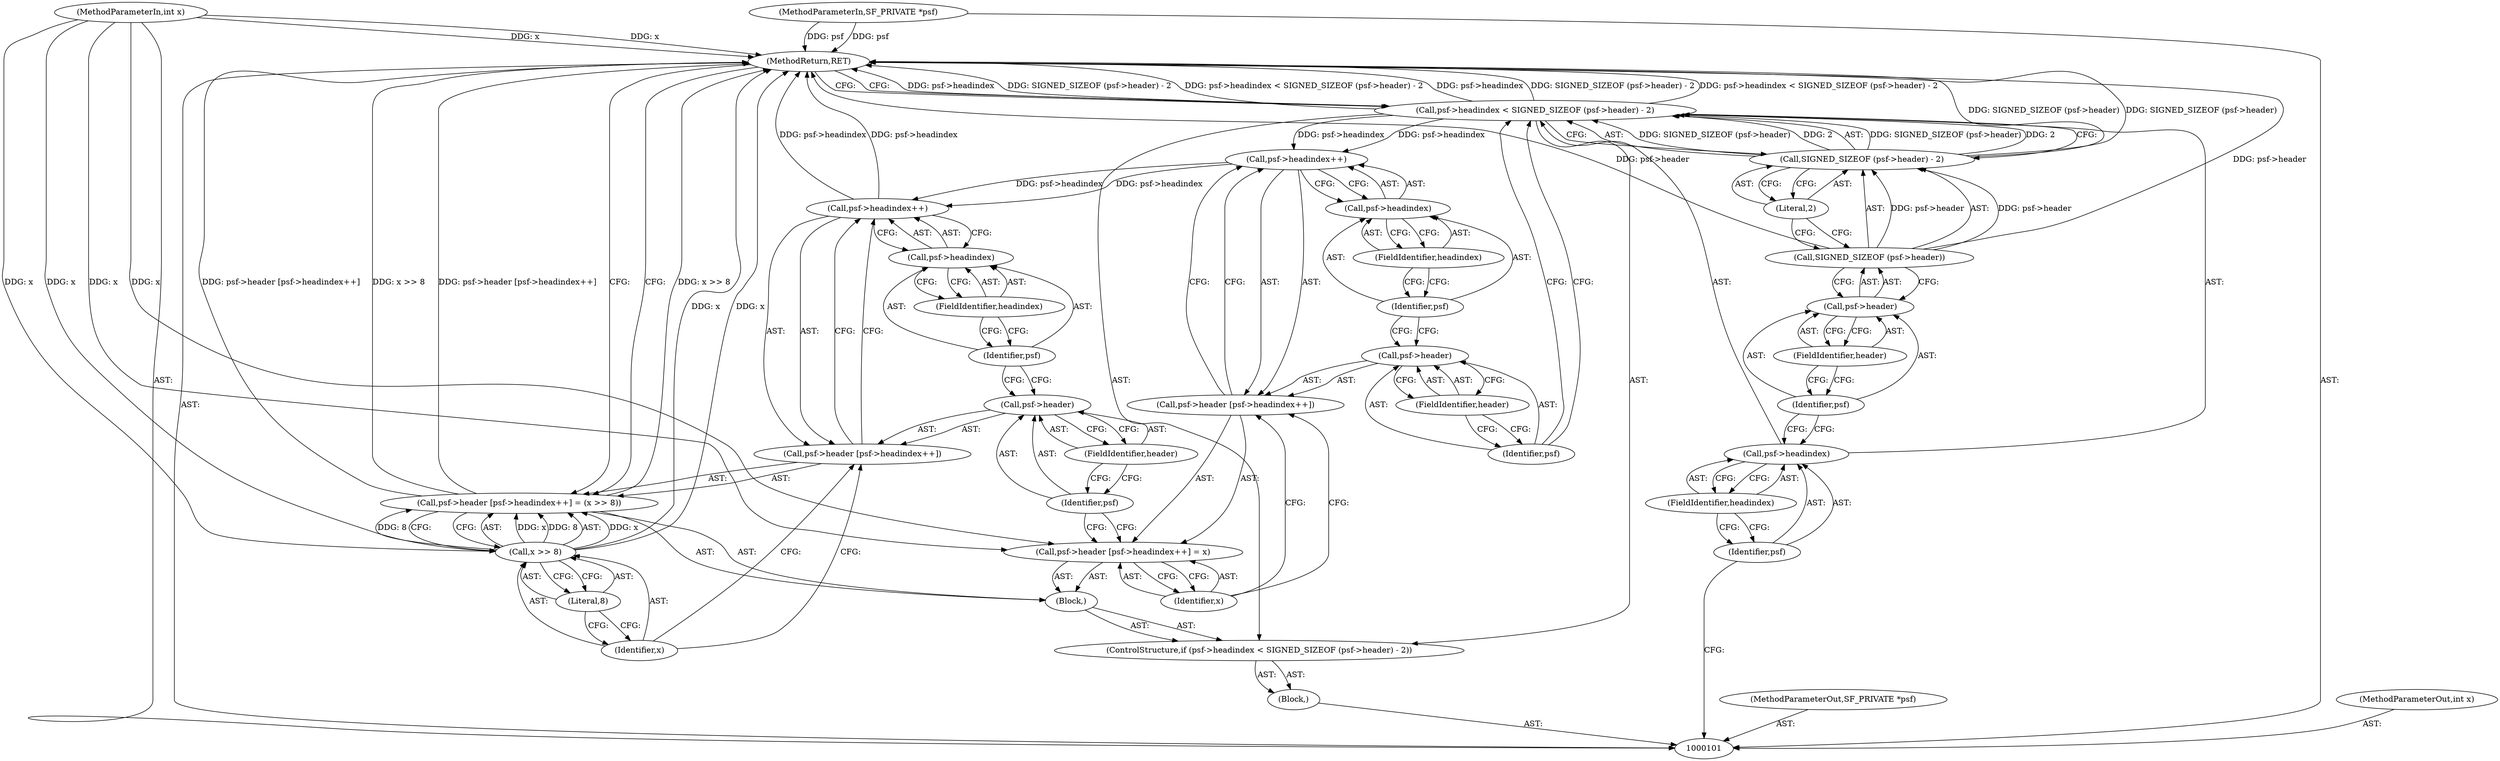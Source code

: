 digraph "1_libsndfile_708e996c87c5fae77b104ccfeb8f6db784c32074_10" {
"1000139" [label="(MethodReturn,RET)"];
"1000102" [label="(MethodParameterIn,SF_PRIVATE *psf)"];
"1000182" [label="(MethodParameterOut,SF_PRIVATE *psf)"];
"1000103" [label="(MethodParameterIn,int x)"];
"1000183" [label="(MethodParameterOut,int x)"];
"1000104" [label="(Block,)"];
"1000105" [label="(ControlStructure,if (psf->headindex < SIGNED_SIZEOF (psf->header) - 2))"];
"1000109" [label="(FieldIdentifier,headindex)"];
"1000110" [label="(Call,SIGNED_SIZEOF (psf->header) - 2)"];
"1000111" [label="(Call,SIGNED_SIZEOF (psf->header))"];
"1000112" [label="(Call,psf->header)"];
"1000113" [label="(Identifier,psf)"];
"1000114" [label="(FieldIdentifier,header)"];
"1000106" [label="(Call,psf->headindex < SIGNED_SIZEOF (psf->header) - 2)"];
"1000107" [label="(Call,psf->headindex)"];
"1000108" [label="(Identifier,psf)"];
"1000115" [label="(Literal,2)"];
"1000116" [label="(Block,)"];
"1000122" [label="(Call,psf->headindex++)"];
"1000123" [label="(Call,psf->headindex)"];
"1000124" [label="(Identifier,psf)"];
"1000125" [label="(FieldIdentifier,headindex)"];
"1000117" [label="(Call,psf->header [psf->headindex++] = x)"];
"1000118" [label="(Call,psf->header [psf->headindex++])"];
"1000119" [label="(Call,psf->header)"];
"1000120" [label="(Identifier,psf)"];
"1000126" [label="(Identifier,x)"];
"1000121" [label="(FieldIdentifier,header)"];
"1000132" [label="(Call,psf->headindex++)"];
"1000133" [label="(Call,psf->headindex)"];
"1000134" [label="(Identifier,psf)"];
"1000127" [label="(Call,psf->header [psf->headindex++] = (x >> 8))"];
"1000128" [label="(Call,psf->header [psf->headindex++])"];
"1000129" [label="(Call,psf->header)"];
"1000130" [label="(Identifier,psf)"];
"1000135" [label="(FieldIdentifier,headindex)"];
"1000136" [label="(Call,x >> 8)"];
"1000137" [label="(Identifier,x)"];
"1000138" [label="(Literal,8)"];
"1000131" [label="(FieldIdentifier,header)"];
"1000139" -> "1000101"  [label="AST: "];
"1000139" -> "1000127"  [label="CFG: "];
"1000139" -> "1000106"  [label="CFG: "];
"1000106" -> "1000139"  [label="DDG: psf->headindex"];
"1000106" -> "1000139"  [label="DDG: SIGNED_SIZEOF (psf->header) - 2"];
"1000106" -> "1000139"  [label="DDG: psf->headindex < SIGNED_SIZEOF (psf->header) - 2"];
"1000103" -> "1000139"  [label="DDG: x"];
"1000127" -> "1000139"  [label="DDG: x >> 8"];
"1000127" -> "1000139"  [label="DDG: psf->header [psf->headindex++]"];
"1000110" -> "1000139"  [label="DDG: SIGNED_SIZEOF (psf->header)"];
"1000132" -> "1000139"  [label="DDG: psf->headindex"];
"1000102" -> "1000139"  [label="DDG: psf"];
"1000111" -> "1000139"  [label="DDG: psf->header"];
"1000136" -> "1000139"  [label="DDG: x"];
"1000102" -> "1000101"  [label="AST: "];
"1000102" -> "1000139"  [label="DDG: psf"];
"1000182" -> "1000101"  [label="AST: "];
"1000103" -> "1000101"  [label="AST: "];
"1000103" -> "1000139"  [label="DDG: x"];
"1000103" -> "1000117"  [label="DDG: x"];
"1000103" -> "1000136"  [label="DDG: x"];
"1000183" -> "1000101"  [label="AST: "];
"1000104" -> "1000101"  [label="AST: "];
"1000105" -> "1000104"  [label="AST: "];
"1000105" -> "1000104"  [label="AST: "];
"1000106" -> "1000105"  [label="AST: "];
"1000116" -> "1000105"  [label="AST: "];
"1000109" -> "1000107"  [label="AST: "];
"1000109" -> "1000108"  [label="CFG: "];
"1000107" -> "1000109"  [label="CFG: "];
"1000110" -> "1000106"  [label="AST: "];
"1000110" -> "1000115"  [label="CFG: "];
"1000111" -> "1000110"  [label="AST: "];
"1000115" -> "1000110"  [label="AST: "];
"1000106" -> "1000110"  [label="CFG: "];
"1000110" -> "1000139"  [label="DDG: SIGNED_SIZEOF (psf->header)"];
"1000110" -> "1000106"  [label="DDG: SIGNED_SIZEOF (psf->header)"];
"1000110" -> "1000106"  [label="DDG: 2"];
"1000111" -> "1000110"  [label="DDG: psf->header"];
"1000111" -> "1000110"  [label="AST: "];
"1000111" -> "1000112"  [label="CFG: "];
"1000112" -> "1000111"  [label="AST: "];
"1000115" -> "1000111"  [label="CFG: "];
"1000111" -> "1000139"  [label="DDG: psf->header"];
"1000111" -> "1000110"  [label="DDG: psf->header"];
"1000112" -> "1000111"  [label="AST: "];
"1000112" -> "1000114"  [label="CFG: "];
"1000113" -> "1000112"  [label="AST: "];
"1000114" -> "1000112"  [label="AST: "];
"1000111" -> "1000112"  [label="CFG: "];
"1000113" -> "1000112"  [label="AST: "];
"1000113" -> "1000107"  [label="CFG: "];
"1000114" -> "1000113"  [label="CFG: "];
"1000114" -> "1000112"  [label="AST: "];
"1000114" -> "1000113"  [label="CFG: "];
"1000112" -> "1000114"  [label="CFG: "];
"1000106" -> "1000105"  [label="AST: "];
"1000106" -> "1000110"  [label="CFG: "];
"1000107" -> "1000106"  [label="AST: "];
"1000110" -> "1000106"  [label="AST: "];
"1000120" -> "1000106"  [label="CFG: "];
"1000139" -> "1000106"  [label="CFG: "];
"1000106" -> "1000139"  [label="DDG: psf->headindex"];
"1000106" -> "1000139"  [label="DDG: SIGNED_SIZEOF (psf->header) - 2"];
"1000106" -> "1000139"  [label="DDG: psf->headindex < SIGNED_SIZEOF (psf->header) - 2"];
"1000110" -> "1000106"  [label="DDG: SIGNED_SIZEOF (psf->header)"];
"1000110" -> "1000106"  [label="DDG: 2"];
"1000106" -> "1000122"  [label="DDG: psf->headindex"];
"1000107" -> "1000106"  [label="AST: "];
"1000107" -> "1000109"  [label="CFG: "];
"1000108" -> "1000107"  [label="AST: "];
"1000109" -> "1000107"  [label="AST: "];
"1000113" -> "1000107"  [label="CFG: "];
"1000108" -> "1000107"  [label="AST: "];
"1000108" -> "1000101"  [label="CFG: "];
"1000109" -> "1000108"  [label="CFG: "];
"1000115" -> "1000110"  [label="AST: "];
"1000115" -> "1000111"  [label="CFG: "];
"1000110" -> "1000115"  [label="CFG: "];
"1000116" -> "1000105"  [label="AST: "];
"1000117" -> "1000116"  [label="AST: "];
"1000127" -> "1000116"  [label="AST: "];
"1000122" -> "1000118"  [label="AST: "];
"1000122" -> "1000123"  [label="CFG: "];
"1000123" -> "1000122"  [label="AST: "];
"1000118" -> "1000122"  [label="CFG: "];
"1000106" -> "1000122"  [label="DDG: psf->headindex"];
"1000122" -> "1000132"  [label="DDG: psf->headindex"];
"1000123" -> "1000122"  [label="AST: "];
"1000123" -> "1000125"  [label="CFG: "];
"1000124" -> "1000123"  [label="AST: "];
"1000125" -> "1000123"  [label="AST: "];
"1000122" -> "1000123"  [label="CFG: "];
"1000124" -> "1000123"  [label="AST: "];
"1000124" -> "1000119"  [label="CFG: "];
"1000125" -> "1000124"  [label="CFG: "];
"1000125" -> "1000123"  [label="AST: "];
"1000125" -> "1000124"  [label="CFG: "];
"1000123" -> "1000125"  [label="CFG: "];
"1000117" -> "1000116"  [label="AST: "];
"1000117" -> "1000126"  [label="CFG: "];
"1000118" -> "1000117"  [label="AST: "];
"1000126" -> "1000117"  [label="AST: "];
"1000130" -> "1000117"  [label="CFG: "];
"1000103" -> "1000117"  [label="DDG: x"];
"1000118" -> "1000117"  [label="AST: "];
"1000118" -> "1000122"  [label="CFG: "];
"1000119" -> "1000118"  [label="AST: "];
"1000122" -> "1000118"  [label="AST: "];
"1000126" -> "1000118"  [label="CFG: "];
"1000119" -> "1000118"  [label="AST: "];
"1000119" -> "1000121"  [label="CFG: "];
"1000120" -> "1000119"  [label="AST: "];
"1000121" -> "1000119"  [label="AST: "];
"1000124" -> "1000119"  [label="CFG: "];
"1000120" -> "1000119"  [label="AST: "];
"1000120" -> "1000106"  [label="CFG: "];
"1000121" -> "1000120"  [label="CFG: "];
"1000126" -> "1000117"  [label="AST: "];
"1000126" -> "1000118"  [label="CFG: "];
"1000117" -> "1000126"  [label="CFG: "];
"1000121" -> "1000119"  [label="AST: "];
"1000121" -> "1000120"  [label="CFG: "];
"1000119" -> "1000121"  [label="CFG: "];
"1000132" -> "1000128"  [label="AST: "];
"1000132" -> "1000133"  [label="CFG: "];
"1000133" -> "1000132"  [label="AST: "];
"1000128" -> "1000132"  [label="CFG: "];
"1000132" -> "1000139"  [label="DDG: psf->headindex"];
"1000122" -> "1000132"  [label="DDG: psf->headindex"];
"1000133" -> "1000132"  [label="AST: "];
"1000133" -> "1000135"  [label="CFG: "];
"1000134" -> "1000133"  [label="AST: "];
"1000135" -> "1000133"  [label="AST: "];
"1000132" -> "1000133"  [label="CFG: "];
"1000134" -> "1000133"  [label="AST: "];
"1000134" -> "1000129"  [label="CFG: "];
"1000135" -> "1000134"  [label="CFG: "];
"1000127" -> "1000116"  [label="AST: "];
"1000127" -> "1000136"  [label="CFG: "];
"1000128" -> "1000127"  [label="AST: "];
"1000136" -> "1000127"  [label="AST: "];
"1000139" -> "1000127"  [label="CFG: "];
"1000127" -> "1000139"  [label="DDG: x >> 8"];
"1000127" -> "1000139"  [label="DDG: psf->header [psf->headindex++]"];
"1000136" -> "1000127"  [label="DDG: x"];
"1000136" -> "1000127"  [label="DDG: 8"];
"1000128" -> "1000127"  [label="AST: "];
"1000128" -> "1000132"  [label="CFG: "];
"1000129" -> "1000128"  [label="AST: "];
"1000132" -> "1000128"  [label="AST: "];
"1000137" -> "1000128"  [label="CFG: "];
"1000129" -> "1000128"  [label="AST: "];
"1000129" -> "1000131"  [label="CFG: "];
"1000130" -> "1000129"  [label="AST: "];
"1000131" -> "1000129"  [label="AST: "];
"1000134" -> "1000129"  [label="CFG: "];
"1000130" -> "1000129"  [label="AST: "];
"1000130" -> "1000117"  [label="CFG: "];
"1000131" -> "1000130"  [label="CFG: "];
"1000135" -> "1000133"  [label="AST: "];
"1000135" -> "1000134"  [label="CFG: "];
"1000133" -> "1000135"  [label="CFG: "];
"1000136" -> "1000127"  [label="AST: "];
"1000136" -> "1000138"  [label="CFG: "];
"1000137" -> "1000136"  [label="AST: "];
"1000138" -> "1000136"  [label="AST: "];
"1000127" -> "1000136"  [label="CFG: "];
"1000136" -> "1000139"  [label="DDG: x"];
"1000136" -> "1000127"  [label="DDG: x"];
"1000136" -> "1000127"  [label="DDG: 8"];
"1000103" -> "1000136"  [label="DDG: x"];
"1000137" -> "1000136"  [label="AST: "];
"1000137" -> "1000128"  [label="CFG: "];
"1000138" -> "1000137"  [label="CFG: "];
"1000138" -> "1000136"  [label="AST: "];
"1000138" -> "1000137"  [label="CFG: "];
"1000136" -> "1000138"  [label="CFG: "];
"1000131" -> "1000129"  [label="AST: "];
"1000131" -> "1000130"  [label="CFG: "];
"1000129" -> "1000131"  [label="CFG: "];
}
